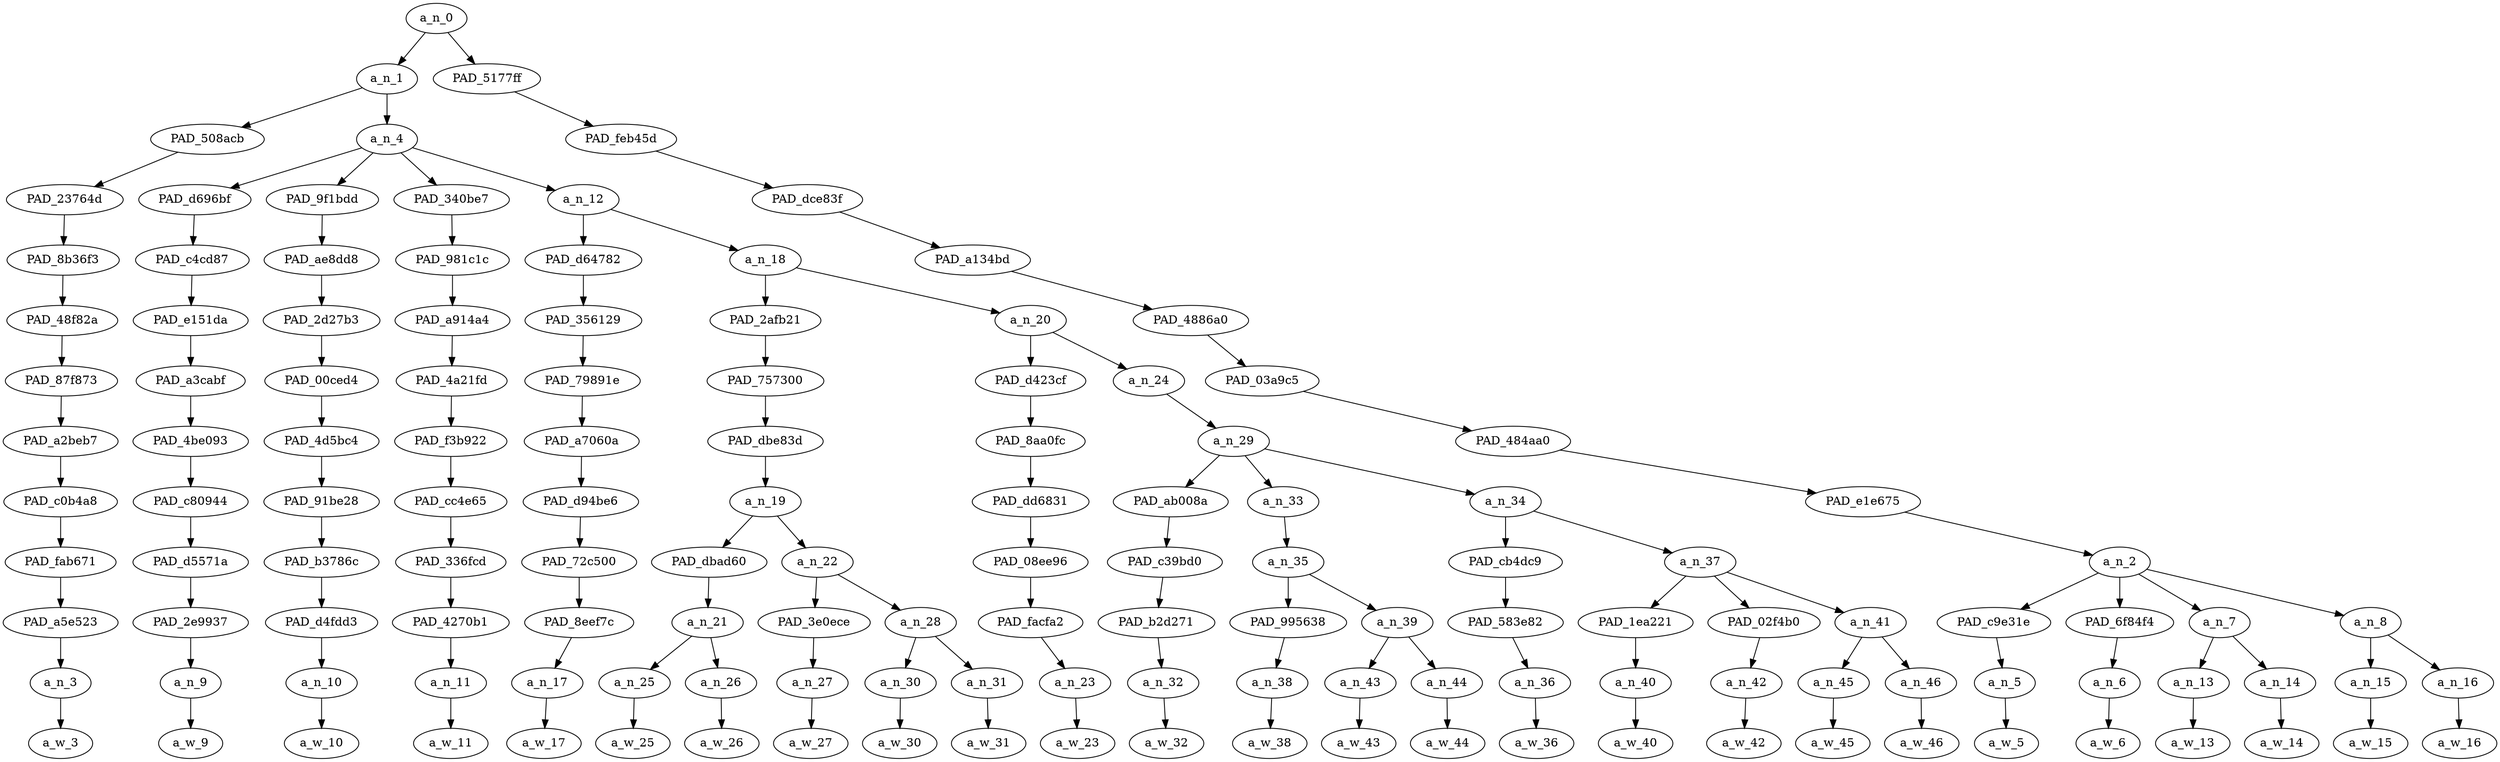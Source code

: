 strict digraph "" {
	a_n_0	[div_dir=1,
		index=0,
		level=12,
		pos="11.785807291666666,12!",
		text_span="[0, 1, 2, 3, 4, 5, 6, 7, 8, 9, 10, 11, 12, 13, 14, 15, 16, 17, 18, 19, 20, 21, 22, 23, 24, 25]",
		value=1.00000000];
	a_n_1	[div_dir=1,
		index=0,
		level=11,
		pos="1.5716145833333335,11!",
		text_span="[0, 1, 2, 3, 4, 5, 6, 7, 8, 9, 10, 11, 12, 13, 14, 15, 16, 17, 18, 19]",
		value=0.81900244];
	a_n_0 -> a_n_1;
	PAD_5177ff	[div_dir=1,
		index=1,
		level=11,
		pos="22.0,11!",
		text_span="[20, 21, 22, 23, 24, 25]",
		value=0.18037623];
	a_n_0 -> PAD_5177ff;
	PAD_508acb	[div_dir=1,
		index=0,
		level=10,
		pos="0.0,10!",
		text_span="[0]",
		value=0.07158616];
	a_n_1 -> PAD_508acb;
	a_n_4	[div_dir=1,
		index=1,
		level=10,
		pos="3.143229166666667,10!",
		text_span="[1, 2, 3, 4, 5, 6, 7, 8, 9, 10, 11, 12, 13, 14, 15, 16, 17, 18, 19]",
		value=0.74689168];
	a_n_1 -> a_n_4;
	PAD_23764d	[div_dir=1,
		index=0,
		level=9,
		pos="0.0,9!",
		text_span="[0]",
		value=0.07158616];
	PAD_508acb -> PAD_23764d;
	PAD_8b36f3	[div_dir=1,
		index=0,
		level=8,
		pos="0.0,8!",
		text_span="[0]",
		value=0.07158616];
	PAD_23764d -> PAD_8b36f3;
	PAD_48f82a	[div_dir=1,
		index=0,
		level=7,
		pos="0.0,7!",
		text_span="[0]",
		value=0.07158616];
	PAD_8b36f3 -> PAD_48f82a;
	PAD_87f873	[div_dir=1,
		index=0,
		level=6,
		pos="0.0,6!",
		text_span="[0]",
		value=0.07158616];
	PAD_48f82a -> PAD_87f873;
	PAD_a2beb7	[div_dir=1,
		index=0,
		level=5,
		pos="0.0,5!",
		text_span="[0]",
		value=0.07158616];
	PAD_87f873 -> PAD_a2beb7;
	PAD_c0b4a8	[div_dir=1,
		index=0,
		level=4,
		pos="0.0,4!",
		text_span="[0]",
		value=0.07158616];
	PAD_a2beb7 -> PAD_c0b4a8;
	PAD_fab671	[div_dir=1,
		index=0,
		level=3,
		pos="0.0,3!",
		text_span="[0]",
		value=0.07158616];
	PAD_c0b4a8 -> PAD_fab671;
	PAD_a5e523	[div_dir=1,
		index=0,
		level=2,
		pos="0.0,2!",
		text_span="[0]",
		value=0.07158616];
	PAD_fab671 -> PAD_a5e523;
	a_n_3	[div_dir=1,
		index=0,
		level=1,
		pos="0.0,1!",
		text_span="[0]",
		value=0.07158616];
	PAD_a5e523 -> a_n_3;
	a_w_3	[div_dir=0,
		index=0,
		level=0,
		pos="0,0!",
		text_span="[0]",
		value=norwegians];
	a_n_3 -> a_w_3;
	PAD_d696bf	[div_dir=1,
		index=1,
		level=9,
		pos="1.0,9!",
		text_span="[1]",
		value=0.02021019];
	a_n_4 -> PAD_d696bf;
	PAD_9f1bdd	[div_dir=1,
		index=2,
		level=9,
		pos="2.0,9!",
		text_span="[2]",
		value=0.01790638];
	a_n_4 -> PAD_9f1bdd;
	PAD_340be7	[div_dir=1,
		index=3,
		level=9,
		pos="3.0,9!",
		text_span="[3]",
		value=0.06007303];
	a_n_4 -> PAD_340be7;
	a_n_12	[div_dir=1,
		index=4,
		level=9,
		pos="6.572916666666667,9!",
		text_span="[4, 5, 6, 7, 8, 9, 10, 11, 12, 13, 14, 15, 16, 17, 18, 19]",
		value=0.64825311];
	a_n_4 -> a_n_12;
	PAD_c4cd87	[div_dir=1,
		index=1,
		level=8,
		pos="1.0,8!",
		text_span="[1]",
		value=0.02021019];
	PAD_d696bf -> PAD_c4cd87;
	PAD_e151da	[div_dir=1,
		index=1,
		level=7,
		pos="1.0,7!",
		text_span="[1]",
		value=0.02021019];
	PAD_c4cd87 -> PAD_e151da;
	PAD_a3cabf	[div_dir=1,
		index=1,
		level=6,
		pos="1.0,6!",
		text_span="[1]",
		value=0.02021019];
	PAD_e151da -> PAD_a3cabf;
	PAD_4be093	[div_dir=1,
		index=1,
		level=5,
		pos="1.0,5!",
		text_span="[1]",
		value=0.02021019];
	PAD_a3cabf -> PAD_4be093;
	PAD_c80944	[div_dir=1,
		index=1,
		level=4,
		pos="1.0,4!",
		text_span="[1]",
		value=0.02021019];
	PAD_4be093 -> PAD_c80944;
	PAD_d5571a	[div_dir=1,
		index=1,
		level=3,
		pos="1.0,3!",
		text_span="[1]",
		value=0.02021019];
	PAD_c80944 -> PAD_d5571a;
	PAD_2e9937	[div_dir=1,
		index=1,
		level=2,
		pos="1.0,2!",
		text_span="[1]",
		value=0.02021019];
	PAD_d5571a -> PAD_2e9937;
	a_n_9	[div_dir=1,
		index=1,
		level=1,
		pos="1.0,1!",
		text_span="[1]",
		value=0.02021019];
	PAD_2e9937 -> a_n_9;
	a_w_9	[div_dir=0,
		index=1,
		level=0,
		pos="1,0!",
		text_span="[1]",
		value=just];
	a_n_9 -> a_w_9;
	PAD_ae8dd8	[div_dir=1,
		index=2,
		level=8,
		pos="2.0,8!",
		text_span="[2]",
		value=0.01790638];
	PAD_9f1bdd -> PAD_ae8dd8;
	PAD_2d27b3	[div_dir=1,
		index=2,
		level=7,
		pos="2.0,7!",
		text_span="[2]",
		value=0.01790638];
	PAD_ae8dd8 -> PAD_2d27b3;
	PAD_00ced4	[div_dir=1,
		index=2,
		level=6,
		pos="2.0,6!",
		text_span="[2]",
		value=0.01790638];
	PAD_2d27b3 -> PAD_00ced4;
	PAD_4d5bc4	[div_dir=1,
		index=2,
		level=5,
		pos="2.0,5!",
		text_span="[2]",
		value=0.01790638];
	PAD_00ced4 -> PAD_4d5bc4;
	PAD_91be28	[div_dir=1,
		index=2,
		level=4,
		pos="2.0,4!",
		text_span="[2]",
		value=0.01790638];
	PAD_4d5bc4 -> PAD_91be28;
	PAD_b3786c	[div_dir=1,
		index=2,
		level=3,
		pos="2.0,3!",
		text_span="[2]",
		value=0.01790638];
	PAD_91be28 -> PAD_b3786c;
	PAD_d4fdd3	[div_dir=1,
		index=2,
		level=2,
		pos="2.0,2!",
		text_span="[2]",
		value=0.01790638];
	PAD_b3786c -> PAD_d4fdd3;
	a_n_10	[div_dir=1,
		index=2,
		level=1,
		pos="2.0,1!",
		text_span="[2]",
		value=0.01790638];
	PAD_d4fdd3 -> a_n_10;
	a_w_10	[div_dir=0,
		index=2,
		level=0,
		pos="2,0!",
		text_span="[2]",
		value=as];
	a_n_10 -> a_w_10;
	PAD_981c1c	[div_dir=1,
		index=3,
		level=8,
		pos="3.0,8!",
		text_span="[3]",
		value=0.06007303];
	PAD_340be7 -> PAD_981c1c;
	PAD_a914a4	[div_dir=1,
		index=3,
		level=7,
		pos="3.0,7!",
		text_span="[3]",
		value=0.06007303];
	PAD_981c1c -> PAD_a914a4;
	PAD_4a21fd	[div_dir=1,
		index=3,
		level=6,
		pos="3.0,6!",
		text_span="[3]",
		value=0.06007303];
	PAD_a914a4 -> PAD_4a21fd;
	PAD_f3b922	[div_dir=1,
		index=3,
		level=5,
		pos="3.0,5!",
		text_span="[3]",
		value=0.06007303];
	PAD_4a21fd -> PAD_f3b922;
	PAD_cc4e65	[div_dir=1,
		index=3,
		level=4,
		pos="3.0,4!",
		text_span="[3]",
		value=0.06007303];
	PAD_f3b922 -> PAD_cc4e65;
	PAD_336fcd	[div_dir=1,
		index=3,
		level=3,
		pos="3.0,3!",
		text_span="[3]",
		value=0.06007303];
	PAD_cc4e65 -> PAD_336fcd;
	PAD_4270b1	[div_dir=1,
		index=3,
		level=2,
		pos="3.0,2!",
		text_span="[3]",
		value=0.06007303];
	PAD_336fcd -> PAD_4270b1;
	a_n_11	[div_dir=1,
		index=3,
		level=1,
		pos="3.0,1!",
		text_span="[3]",
		value=0.06007303];
	PAD_4270b1 -> a_n_11;
	a_w_11	[div_dir=0,
		index=3,
		level=0,
		pos="3,0!",
		text_span="[3]",
		value=retarded];
	a_n_11 -> a_w_11;
	PAD_d64782	[div_dir=1,
		index=4,
		level=8,
		pos="4.0,8!",
		text_span="[4]",
		value=0.01464242];
	a_n_12 -> PAD_d64782;
	a_n_18	[div_dir=1,
		index=5,
		level=8,
		pos="9.145833333333334,8!",
		text_span="[5, 6, 7, 8, 9, 10, 11, 12, 13, 14, 15, 16, 17, 18, 19]",
		value=0.63321119];
	a_n_12 -> a_n_18;
	PAD_356129	[div_dir=1,
		index=4,
		level=7,
		pos="4.0,7!",
		text_span="[4]",
		value=0.01464242];
	PAD_d64782 -> PAD_356129;
	PAD_79891e	[div_dir=1,
		index=4,
		level=6,
		pos="4.0,6!",
		text_span="[4]",
		value=0.01464242];
	PAD_356129 -> PAD_79891e;
	PAD_a7060a	[div_dir=1,
		index=4,
		level=5,
		pos="4.0,5!",
		text_span="[4]",
		value=0.01464242];
	PAD_79891e -> PAD_a7060a;
	PAD_d94be6	[div_dir=1,
		index=4,
		level=4,
		pos="4.0,4!",
		text_span="[4]",
		value=0.01464242];
	PAD_a7060a -> PAD_d94be6;
	PAD_72c500	[div_dir=1,
		index=4,
		level=3,
		pos="4.0,3!",
		text_span="[4]",
		value=0.01464242];
	PAD_d94be6 -> PAD_72c500;
	PAD_8eef7c	[div_dir=1,
		index=4,
		level=2,
		pos="4.0,2!",
		text_span="[4]",
		value=0.01464242];
	PAD_72c500 -> PAD_8eef7c;
	a_n_17	[div_dir=1,
		index=4,
		level=1,
		pos="4.0,1!",
		text_span="[4]",
		value=0.01464242];
	PAD_8eef7c -> a_n_17;
	a_w_17	[div_dir=0,
		index=4,
		level=0,
		pos="4,0!",
		text_span="[4]",
		value=as1];
	a_n_17 -> a_w_17;
	PAD_2afb21	[div_dir=1,
		index=5,
		level=7,
		pos="6.625,7!",
		text_span="[5, 6, 7, 8, 9]",
		value=0.11047700];
	a_n_18 -> PAD_2afb21;
	a_n_20	[div_dir=1,
		index=6,
		level=7,
		pos="11.666666666666668,7!",
		text_span="[10, 11, 12, 13, 14, 15, 16, 17, 18, 19]",
		value=0.52233578];
	a_n_18 -> a_n_20;
	PAD_757300	[div_dir=1,
		index=5,
		level=6,
		pos="6.625,6!",
		text_span="[5, 6, 7, 8, 9]",
		value=0.11047700];
	PAD_2afb21 -> PAD_757300;
	PAD_dbe83d	[div_dir=1,
		index=5,
		level=5,
		pos="6.625,5!",
		text_span="[5, 6, 7, 8, 9]",
		value=0.11047700];
	PAD_757300 -> PAD_dbe83d;
	a_n_19	[div_dir=1,
		index=5,
		level=4,
		pos="6.625,4!",
		text_span="[5, 6, 7, 8, 9]",
		value=0.11047700];
	PAD_dbe83d -> a_n_19;
	PAD_dbad60	[div_dir=1,
		index=5,
		level=3,
		pos="5.5,3!",
		text_span="[5, 6]",
		value=0.03649557];
	a_n_19 -> PAD_dbad60;
	a_n_22	[div_dir=1,
		index=6,
		level=3,
		pos="7.75,3!",
		text_span="[7, 8, 9]",
		value=0.07380759];
	a_n_19 -> a_n_22;
	a_n_21	[div_dir=1,
		index=5,
		level=2,
		pos="5.5,2!",
		text_span="[5, 6]",
		value=0.03649557];
	PAD_dbad60 -> a_n_21;
	a_n_25	[div_dir=1,
		index=5,
		level=1,
		pos="5.0,1!",
		text_span="[5]",
		value=0.01777604];
	a_n_21 -> a_n_25;
	a_n_26	[div_dir=1,
		index=6,
		level=1,
		pos="6.0,1!",
		text_span="[6]",
		value=0.01856059];
	a_n_21 -> a_n_26;
	a_w_25	[div_dir=0,
		index=5,
		level=0,
		pos="5,0!",
		text_span="[5]",
		value=the];
	a_n_25 -> a_w_25;
	a_w_26	[div_dir=0,
		index=6,
		level=0,
		pos="6,0!",
		text_span="[6]",
		value=rest];
	a_n_26 -> a_w_26;
	PAD_3e0ece	[div_dir=1,
		index=6,
		level=2,
		pos="7.0,2!",
		text_span="[7]",
		value=0.01625982];
	a_n_22 -> PAD_3e0ece;
	a_n_28	[div_dir=1,
		index=7,
		level=2,
		pos="8.5,2!",
		text_span="[8, 9]",
		value=0.05745421];
	a_n_22 -> a_n_28;
	a_n_27	[div_dir=1,
		index=7,
		level=1,
		pos="7.0,1!",
		text_span="[7]",
		value=0.01625982];
	PAD_3e0ece -> a_n_27;
	a_w_27	[div_dir=0,
		index=7,
		level=0,
		pos="7,0!",
		text_span="[7]",
		value=of];
	a_n_27 -> a_w_27;
	a_n_30	[div_dir=1,
		index=8,
		level=1,
		pos="8.0,1!",
		text_span="[8]",
		value=0.02565360];
	a_n_28 -> a_n_30;
	a_n_31	[div_dir=1,
		index=9,
		level=1,
		pos="9.0,1!",
		text_span="[9]",
		value=0.03175698];
	a_n_28 -> a_n_31;
	a_w_30	[div_dir=0,
		index=8,
		level=0,
		pos="8,0!",
		text_span="[8]",
		value=w];
	a_n_30 -> a_w_30;
	a_w_31	[div_dir=0,
		index=9,
		level=0,
		pos="9,0!",
		text_span="[9]",
		value=europe];
	a_n_31 -> a_w_31;
	PAD_d423cf	[div_dir=-1,
		index=6,
		level=6,
		pos="10.0,6!",
		text_span="[10]",
		value=0.05304836];
	a_n_20 -> PAD_d423cf;
	a_n_24	[div_dir=1,
		index=7,
		level=6,
		pos="13.333333333333334,6!",
		text_span="[11, 12, 13, 14, 15, 16, 17, 18, 19]",
		value=0.46892863];
	a_n_20 -> a_n_24;
	PAD_8aa0fc	[div_dir=-1,
		index=6,
		level=5,
		pos="10.0,5!",
		text_span="[10]",
		value=0.05304836];
	PAD_d423cf -> PAD_8aa0fc;
	PAD_dd6831	[div_dir=-1,
		index=6,
		level=4,
		pos="10.0,4!",
		text_span="[10]",
		value=0.05304836];
	PAD_8aa0fc -> PAD_dd6831;
	PAD_08ee96	[div_dir=-1,
		index=7,
		level=3,
		pos="10.0,3!",
		text_span="[10]",
		value=0.05304836];
	PAD_dd6831 -> PAD_08ee96;
	PAD_facfa2	[div_dir=-1,
		index=8,
		level=2,
		pos="10.0,2!",
		text_span="[10]",
		value=0.05304836];
	PAD_08ee96 -> PAD_facfa2;
	a_n_23	[div_dir=-1,
		index=10,
		level=1,
		pos="10.0,1!",
		text_span="[10]",
		value=0.05304836];
	PAD_facfa2 -> a_n_23;
	a_w_23	[div_dir=0,
		index=10,
		level=0,
		pos="10,0!",
		text_span="[10]",
		value=importing];
	a_n_23 -> a_w_23;
	a_n_29	[div_dir=1,
		index=7,
		level=5,
		pos="13.333333333333334,5!",
		text_span="[11, 12, 13, 14, 15, 16, 17, 18, 19]",
		value=0.46851302];
	a_n_24 -> a_n_29;
	PAD_ab008a	[div_dir=1,
		index=7,
		level=4,
		pos="11.0,4!",
		text_span="[11]",
		value=0.05986638];
	a_n_29 -> PAD_ab008a;
	a_n_33	[div_dir=1,
		index=8,
		level=4,
		pos="12.75,4!",
		text_span="[12, 13, 14]",
		value=0.29955746];
	a_n_29 -> a_n_33;
	a_n_34	[div_dir=1,
		index=9,
		level=4,
		pos="16.25,4!",
		text_span="[15, 16, 17, 18, 19]",
		value=0.10867357];
	a_n_29 -> a_n_34;
	PAD_c39bd0	[div_dir=1,
		index=8,
		level=3,
		pos="11.0,3!",
		text_span="[11]",
		value=0.05986638];
	PAD_ab008a -> PAD_c39bd0;
	PAD_b2d271	[div_dir=1,
		index=9,
		level=2,
		pos="11.0,2!",
		text_span="[11]",
		value=0.05986638];
	PAD_c39bd0 -> PAD_b2d271;
	a_n_32	[div_dir=1,
		index=11,
		level=1,
		pos="11.0,1!",
		text_span="[11]",
		value=0.05986638];
	PAD_b2d271 -> a_n_32;
	a_w_32	[div_dir=0,
		index=11,
		level=0,
		pos="11,0!",
		text_span="[11]",
		value=murdering];
	a_n_32 -> a_w_32;
	a_n_35	[div_dir=1,
		index=9,
		level=3,
		pos="12.75,3!",
		text_span="[12, 13, 14]",
		value=0.29928333];
	a_n_33 -> a_n_35;
	PAD_995638	[div_dir=1,
		index=10,
		level=2,
		pos="12.0,2!",
		text_span="[12]",
		value=0.06667043];
	a_n_35 -> PAD_995638;
	a_n_39	[div_dir=1,
		index=11,
		level=2,
		pos="13.5,2!",
		text_span="[13, 14]",
		value=0.23233877];
	a_n_35 -> a_n_39;
	a_n_38	[div_dir=1,
		index=12,
		level=1,
		pos="12.0,1!",
		text_span="[12]",
		value=0.06667043];
	PAD_995638 -> a_n_38;
	a_w_38	[div_dir=0,
		index=12,
		level=0,
		pos="12,0!",
		text_span="[12]",
		value=raping];
	a_n_38 -> a_w_38;
	a_n_43	[div_dir=1,
		index=13,
		level=1,
		pos="13.0,1!",
		text_span="[13]",
		value=0.07945152];
	a_n_39 -> a_n_43;
	a_n_44	[div_dir=1,
		index=14,
		level=1,
		pos="14.0,1!",
		text_span="[14]",
		value=0.15263085];
	a_n_39 -> a_n_44;
	a_w_43	[div_dir=0,
		index=13,
		level=0,
		pos="13,0!",
		text_span="[13]",
		value=incestious];
	a_n_43 -> a_w_43;
	a_w_44	[div_dir=0,
		index=14,
		level=0,
		pos="14,0!",
		text_span="[14]",
		value=pedophiles];
	a_n_44 -> a_w_44;
	PAD_cb4dc9	[div_dir=1,
		index=10,
		level=3,
		pos="15.0,3!",
		text_span="[15]",
		value=0.01879560];
	a_n_34 -> PAD_cb4dc9;
	a_n_37	[div_dir=1,
		index=11,
		level=3,
		pos="17.5,3!",
		text_span="[16, 17, 18, 19]",
		value=0.08976837];
	a_n_34 -> a_n_37;
	PAD_583e82	[div_dir=1,
		index=12,
		level=2,
		pos="15.0,2!",
		text_span="[15]",
		value=0.01879560];
	PAD_cb4dc9 -> PAD_583e82;
	a_n_36	[div_dir=1,
		index=15,
		level=1,
		pos="15.0,1!",
		text_span="[15]",
		value=0.01879560];
	PAD_583e82 -> a_n_36;
	a_w_36	[div_dir=0,
		index=15,
		level=0,
		pos="15,0!",
		text_span="[15]",
		value=to];
	a_n_36 -> a_w_36;
	PAD_1ea221	[div_dir=1,
		index=13,
		level=2,
		pos="16.0,2!",
		text_span="[16]",
		value=0.01760215];
	a_n_37 -> PAD_1ea221;
	PAD_02f4b0	[div_dir=1,
		index=15,
		level=2,
		pos="19.0,2!",
		text_span="[19]",
		value=0.02589479];
	a_n_37 -> PAD_02f4b0;
	a_n_41	[div_dir=1,
		index=14,
		level=2,
		pos="17.5,2!",
		text_span="[17, 18]",
		value=0.04616342];
	a_n_37 -> a_n_41;
	a_n_40	[div_dir=1,
		index=16,
		level=1,
		pos="16.0,1!",
		text_span="[16]",
		value=0.01760215];
	PAD_1ea221 -> a_n_40;
	a_w_40	[div_dir=0,
		index=16,
		level=0,
		pos="16,0!",
		text_span="[16]",
		value=a];
	a_n_40 -> a_w_40;
	a_n_42	[div_dir=1,
		index=19,
		level=1,
		pos="19.0,1!",
		text_span="[19]",
		value=0.02589479];
	PAD_02f4b0 -> a_n_42;
	a_w_42	[div_dir=0,
		index=19,
		level=0,
		pos="19,0!",
		text_span="[19]",
		value=country];
	a_n_42 -> a_w_42;
	a_n_45	[div_dir=1,
		index=17,
		level=1,
		pos="17.0,1!",
		text_span="[17]",
		value=0.02031248];
	a_n_41 -> a_n_45;
	a_n_46	[div_dir=1,
		index=18,
		level=1,
		pos="18.0,1!",
		text_span="[18]",
		value=0.02578998];
	a_n_41 -> a_n_46;
	a_w_45	[div_dir=0,
		index=17,
		level=0,
		pos="17,0!",
		text_span="[17]",
		value=once];
	a_n_45 -> a_w_45;
	a_w_46	[div_dir=0,
		index=18,
		level=0,
		pos="18,0!",
		text_span="[18]",
		value=beautiful];
	a_n_46 -> a_w_46;
	PAD_feb45d	[div_dir=1,
		index=2,
		level=10,
		pos="22.0,10!",
		text_span="[20, 21, 22, 23, 24, 25]",
		value=0.18037623];
	PAD_5177ff -> PAD_feb45d;
	PAD_dce83f	[div_dir=1,
		index=5,
		level=9,
		pos="22.0,9!",
		text_span="[20, 21, 22, 23, 24, 25]",
		value=0.18037623];
	PAD_feb45d -> PAD_dce83f;
	PAD_a134bd	[div_dir=1,
		index=6,
		level=8,
		pos="22.0,8!",
		text_span="[20, 21, 22, 23, 24, 25]",
		value=0.18037623];
	PAD_dce83f -> PAD_a134bd;
	PAD_4886a0	[div_dir=1,
		index=7,
		level=7,
		pos="22.0,7!",
		text_span="[20, 21, 22, 23, 24, 25]",
		value=0.18037623];
	PAD_a134bd -> PAD_4886a0;
	PAD_03a9c5	[div_dir=1,
		index=8,
		level=6,
		pos="22.0,6!",
		text_span="[20, 21, 22, 23, 24, 25]",
		value=0.18037623];
	PAD_4886a0 -> PAD_03a9c5;
	PAD_484aa0	[div_dir=1,
		index=8,
		level=5,
		pos="22.0,5!",
		text_span="[20, 21, 22, 23, 24, 25]",
		value=0.18037623];
	PAD_03a9c5 -> PAD_484aa0;
	PAD_e1e675	[div_dir=1,
		index=10,
		level=4,
		pos="22.0,4!",
		text_span="[20, 21, 22, 23, 24, 25]",
		value=0.18037623];
	PAD_484aa0 -> PAD_e1e675;
	a_n_2	[div_dir=1,
		index=12,
		level=3,
		pos="22.0,3!",
		text_span="[20, 21, 22, 23, 24, 25]",
		value=0.18037623];
	PAD_e1e675 -> a_n_2;
	PAD_c9e31e	[div_dir=1,
		index=16,
		level=2,
		pos="20.0,2!",
		text_span="[20]",
		value=0.02483092];
	a_n_2 -> PAD_c9e31e;
	PAD_6f84f4	[div_dir=1,
		index=17,
		level=2,
		pos="21.0,2!",
		text_span="[21]",
		value=0.05716658];
	a_n_2 -> PAD_6f84f4;
	a_n_7	[div_dir=1,
		index=18,
		level=2,
		pos="22.5,2!",
		text_span="[22, 23]",
		value=0.05072812];
	a_n_2 -> a_n_7;
	a_n_8	[div_dir=1,
		index=19,
		level=2,
		pos="24.5,2!",
		text_span="[24, 25]",
		value=0.04730749];
	a_n_2 -> a_n_8;
	a_n_5	[div_dir=1,
		index=20,
		level=1,
		pos="20.0,1!",
		text_span="[20]",
		value=0.02483092];
	PAD_c9e31e -> a_n_5;
	a_w_5	[div_dir=0,
		index=20,
		level=0,
		pos="20,0!",
		text_span="[20]",
		value=have];
	a_n_5 -> a_w_5;
	a_n_6	[div_dir=1,
		index=21,
		level=1,
		pos="21.0,1!",
		text_span="[21]",
		value=0.05716658];
	PAD_6f84f4 -> a_n_6;
	a_w_6	[div_dir=0,
		index=21,
		level=0,
		pos="21,0!",
		text_span="[21]",
		value=caucasians];
	a_n_6 -> a_w_6;
	a_n_13	[div_dir=1,
		index=22,
		level=1,
		pos="22.0,1!",
		text_span="[22]",
		value=0.02262436];
	a_n_7 -> a_n_13;
	a_n_14	[div_dir=1,
		index=23,
		level=1,
		pos="23.0,1!",
		text_span="[23]",
		value=0.02792372];
	a_n_7 -> a_n_14;
	a_w_13	[div_dir=0,
		index=22,
		level=0,
		pos="22,0!",
		text_span="[22]",
		value=no];
	a_n_13 -> a_w_13;
	a_w_14	[div_dir=0,
		index=23,
		level=0,
		pos="23,0!",
		text_span="[23]",
		value=brain];
	a_n_14 -> a_w_14;
	a_n_15	[div_dir=1,
		index=24,
		level=1,
		pos="24.0,1!",
		text_span="[24]",
		value=0.02264898];
	a_n_8 -> a_n_15;
	a_n_16	[div_dir=1,
		index=25,
		level=1,
		pos="25.0,1!",
		text_span="[25]",
		value=0.02443116];
	a_n_8 -> a_n_16;
	a_w_15	[div_dir=0,
		index=24,
		level=0,
		pos="24,0!",
		text_span="[24]",
		value=these];
	a_n_15 -> a_w_15;
	a_w_16	[div_dir=0,
		index=25,
		level=0,
		pos="25,0!",
		text_span="[25]",
		value=days];
	a_n_16 -> a_w_16;
}
